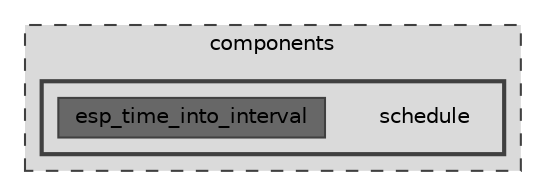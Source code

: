 digraph "components/schedule"
{
 // LATEX_PDF_SIZE
  bgcolor="transparent";
  edge [fontname=Helvetica,fontsize=10,labelfontname=Helvetica,labelfontsize=10];
  node [fontname=Helvetica,fontsize=10,shape=box,height=0.2,width=0.4];
  compound=true
  subgraph clusterdir_409f97388efe006bc3438b95e9edef48 {
    graph [ bgcolor="#dadada", pencolor="grey25", label="components", fontname=Helvetica,fontsize=10 style="filled,dashed", URL="dir_409f97388efe006bc3438b95e9edef48.html",tooltip=""]
  subgraph clusterdir_d03601c67fa54c8efdf3d11db4d3373c {
    graph [ bgcolor="#dadada", pencolor="grey25", label="", fontname=Helvetica,fontsize=10 style="filled,bold", URL="dir_d03601c67fa54c8efdf3d11db4d3373c.html",tooltip=""]
    dir_d03601c67fa54c8efdf3d11db4d3373c [shape=plaintext, label="schedule"];
  dir_a3b7a7fe790eccdfee78dee78a8d87be [label="esp_time_into_interval", fillcolor="#676767", color="grey25", style="filled", URL="dir_a3b7a7fe790eccdfee78dee78a8d87be.html",tooltip=""];
  }
  }
}
